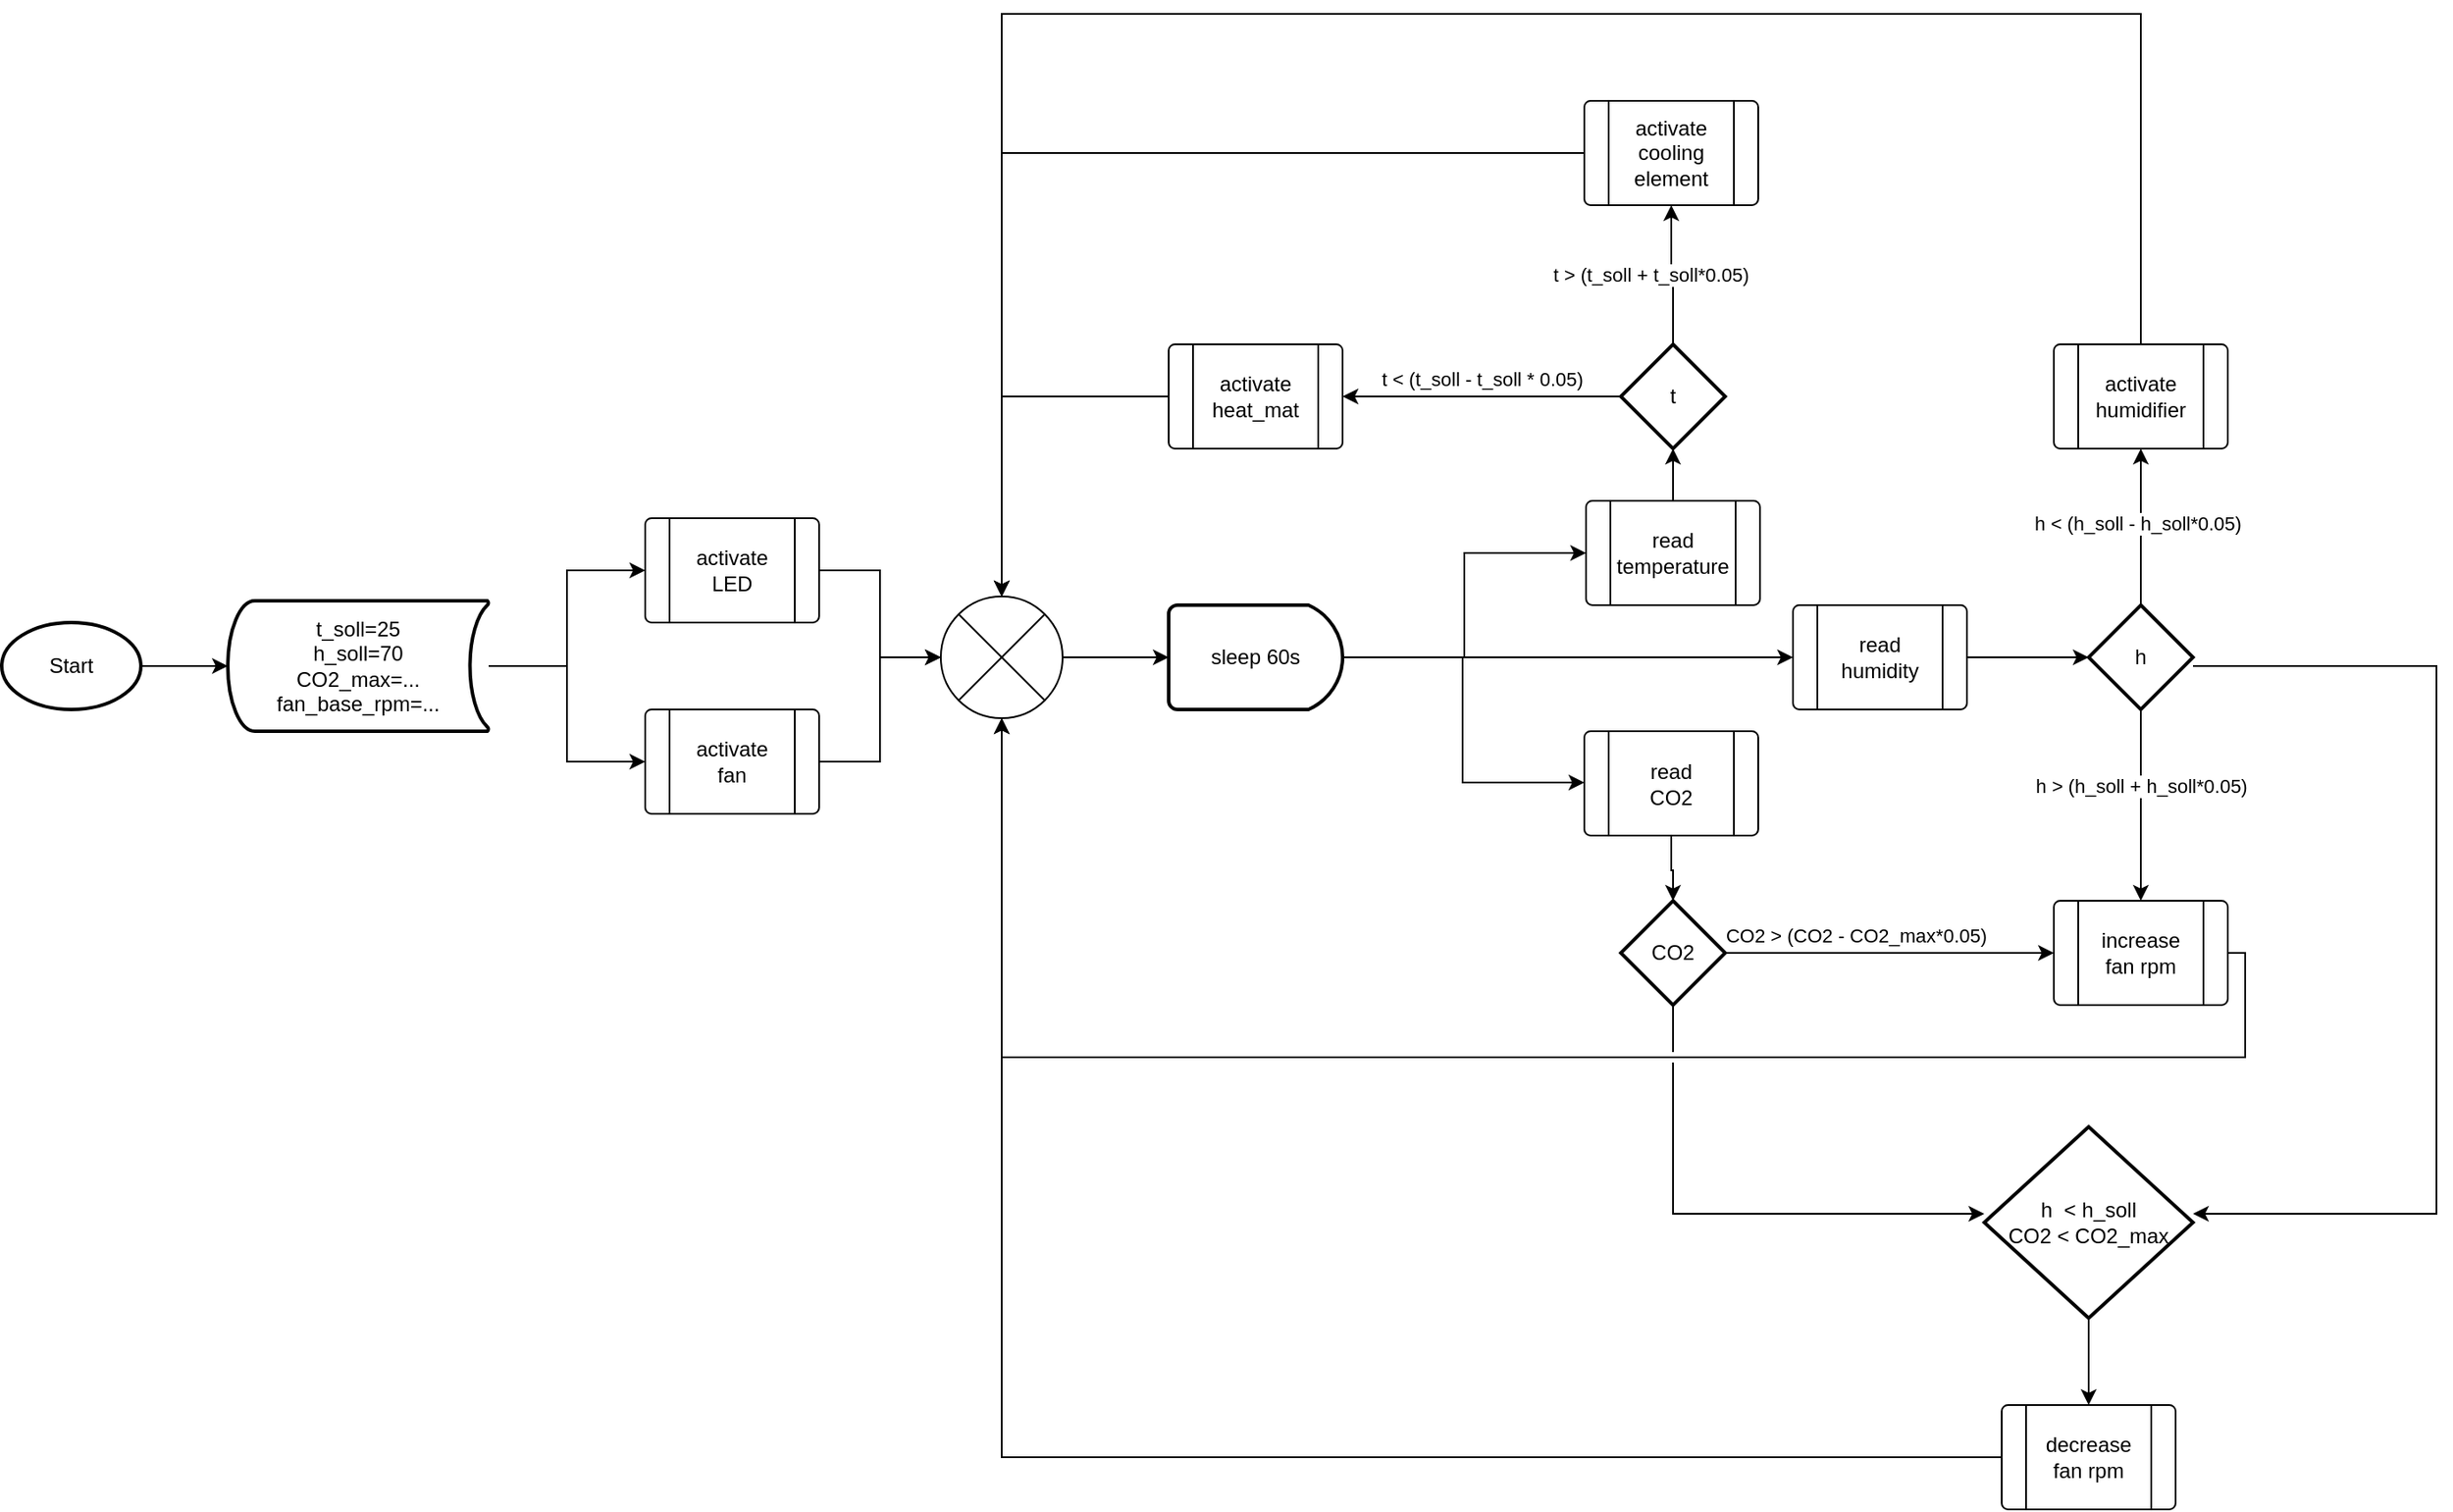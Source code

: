 <mxfile version="28.1.1">
  <diagram name="Page-1" id="ZnbLhF6lj6oXUgo7584e">
    <mxGraphModel dx="1895" dy="1740" grid="1" gridSize="10" guides="1" tooltips="1" connect="1" arrows="1" fold="1" page="1" pageScale="1" pageWidth="850" pageHeight="1100" math="0" shadow="0">
      <root>
        <mxCell id="0" />
        <mxCell id="1" parent="0" />
        <mxCell id="G6Nq_XdUGtBef1a63CYq-42" style="edgeStyle=orthogonalEdgeStyle;rounded=0;orthogonalLoop=1;jettySize=auto;html=1;" edge="1" parent="1" source="G6Nq_XdUGtBef1a63CYq-1" target="G6Nq_XdUGtBef1a63CYq-2">
          <mxGeometry relative="1" as="geometry" />
        </mxCell>
        <mxCell id="G6Nq_XdUGtBef1a63CYq-1" value="Start" style="strokeWidth=2;html=1;shape=mxgraph.flowchart.start_1;whiteSpace=wrap;" vertex="1" parent="1">
          <mxGeometry x="-560" y="240" width="80" height="50" as="geometry" />
        </mxCell>
        <mxCell id="G6Nq_XdUGtBef1a63CYq-46" style="edgeStyle=orthogonalEdgeStyle;rounded=0;orthogonalLoop=1;jettySize=auto;html=1;" edge="1" parent="1" source="G6Nq_XdUGtBef1a63CYq-2" target="G6Nq_XdUGtBef1a63CYq-44">
          <mxGeometry relative="1" as="geometry" />
        </mxCell>
        <mxCell id="G6Nq_XdUGtBef1a63CYq-47" style="edgeStyle=orthogonalEdgeStyle;rounded=0;orthogonalLoop=1;jettySize=auto;html=1;" edge="1" parent="1" source="G6Nq_XdUGtBef1a63CYq-2" target="G6Nq_XdUGtBef1a63CYq-45">
          <mxGeometry relative="1" as="geometry" />
        </mxCell>
        <mxCell id="G6Nq_XdUGtBef1a63CYq-2" value="&lt;div&gt;t_soll=25&lt;/div&gt;&lt;div&gt;h_soll=70&lt;br&gt;CO2_max=...&lt;/div&gt;fan_base_rpm=..." style="strokeWidth=2;html=1;shape=mxgraph.flowchart.stored_data;whiteSpace=wrap;" vertex="1" parent="1">
          <mxGeometry x="-430" y="227.5" width="150" height="75" as="geometry" />
        </mxCell>
        <mxCell id="G6Nq_XdUGtBef1a63CYq-10" style="edgeStyle=orthogonalEdgeStyle;rounded=0;orthogonalLoop=1;jettySize=auto;html=1;" edge="1" parent="1" source="G6Nq_XdUGtBef1a63CYq-6" target="G6Nq_XdUGtBef1a63CYq-8">
          <mxGeometry relative="1" as="geometry" />
        </mxCell>
        <mxCell id="G6Nq_XdUGtBef1a63CYq-6" value="read temperature" style="verticalLabelPosition=middle;verticalAlign=middle;html=1;shape=process;whiteSpace=wrap;rounded=1;size=0.14;arcSize=6;labelPosition=center;align=center;" vertex="1" parent="1">
          <mxGeometry x="351" y="170" width="100" height="60" as="geometry" />
        </mxCell>
        <mxCell id="G6Nq_XdUGtBef1a63CYq-14" style="edgeStyle=orthogonalEdgeStyle;rounded=0;orthogonalLoop=1;jettySize=auto;html=1;" edge="1" parent="1" source="G6Nq_XdUGtBef1a63CYq-8" target="G6Nq_XdUGtBef1a63CYq-12">
          <mxGeometry relative="1" as="geometry">
            <mxPoint x="371" y="30" as="sourcePoint" />
            <mxPoint x="291" y="30" as="targetPoint" />
          </mxGeometry>
        </mxCell>
        <mxCell id="G6Nq_XdUGtBef1a63CYq-16" value="t &amp;gt; (t_soll + t_soll*0.05)" style="edgeLabel;html=1;align=center;verticalAlign=middle;resizable=0;points=[];" vertex="1" connectable="0" parent="G6Nq_XdUGtBef1a63CYq-14">
          <mxGeometry x="-0.275" y="1" relative="1" as="geometry">
            <mxPoint x="-12" y="-11" as="offset" />
          </mxGeometry>
        </mxCell>
        <mxCell id="G6Nq_XdUGtBef1a63CYq-15" style="edgeStyle=orthogonalEdgeStyle;rounded=0;orthogonalLoop=1;jettySize=auto;html=1;" edge="1" parent="1" source="G6Nq_XdUGtBef1a63CYq-8" target="G6Nq_XdUGtBef1a63CYq-13">
          <mxGeometry relative="1" as="geometry">
            <mxPoint x="260" y="-50" as="sourcePoint" />
          </mxGeometry>
        </mxCell>
        <mxCell id="G6Nq_XdUGtBef1a63CYq-18" value="t &amp;lt; (t_soll - t_soll * 0.05)" style="edgeLabel;html=1;align=center;verticalAlign=middle;resizable=0;points=[];" vertex="1" connectable="0" parent="G6Nq_XdUGtBef1a63CYq-15">
          <mxGeometry x="-0.585" y="3" relative="1" as="geometry">
            <mxPoint x="-47" y="-13" as="offset" />
          </mxGeometry>
        </mxCell>
        <mxCell id="G6Nq_XdUGtBef1a63CYq-8" value="t" style="strokeWidth=2;html=1;shape=mxgraph.flowchart.decision;whiteSpace=wrap;" vertex="1" parent="1">
          <mxGeometry x="371" y="80" width="60" height="60" as="geometry" />
        </mxCell>
        <mxCell id="G6Nq_XdUGtBef1a63CYq-12" value="activate&lt;br&gt;cooling&lt;br&gt;element" style="verticalLabelPosition=middle;verticalAlign=middle;html=1;shape=process;whiteSpace=wrap;rounded=1;size=0.14;arcSize=6;labelPosition=center;align=center;" vertex="1" parent="1">
          <mxGeometry x="350" y="-60" width="100" height="60" as="geometry" />
        </mxCell>
        <mxCell id="G6Nq_XdUGtBef1a63CYq-13" value="activate&lt;br&gt;heat_mat" style="verticalLabelPosition=middle;verticalAlign=middle;html=1;shape=process;whiteSpace=wrap;rounded=1;size=0.14;arcSize=6;labelPosition=center;align=center;" vertex="1" parent="1">
          <mxGeometry x="111" y="80" width="100" height="60" as="geometry" />
        </mxCell>
        <mxCell id="G6Nq_XdUGtBef1a63CYq-22" style="edgeStyle=orthogonalEdgeStyle;rounded=0;orthogonalLoop=1;jettySize=auto;html=1;" edge="1" parent="1" source="G6Nq_XdUGtBef1a63CYq-19" target="G6Nq_XdUGtBef1a63CYq-21">
          <mxGeometry relative="1" as="geometry" />
        </mxCell>
        <mxCell id="G6Nq_XdUGtBef1a63CYq-19" value="read humidity" style="verticalLabelPosition=middle;verticalAlign=middle;html=1;shape=process;whiteSpace=wrap;rounded=1;size=0.14;arcSize=6;labelPosition=center;align=center;" vertex="1" parent="1">
          <mxGeometry x="470" y="230" width="100" height="60" as="geometry" />
        </mxCell>
        <mxCell id="G6Nq_XdUGtBef1a63CYq-25" style="edgeStyle=orthogonalEdgeStyle;rounded=0;orthogonalLoop=1;jettySize=auto;html=1;" edge="1" parent="1" source="G6Nq_XdUGtBef1a63CYq-21" target="G6Nq_XdUGtBef1a63CYq-24">
          <mxGeometry relative="1" as="geometry" />
        </mxCell>
        <mxCell id="G6Nq_XdUGtBef1a63CYq-26" value="h &amp;lt; (h_soll - h_soll*0.05)" style="edgeLabel;html=1;align=center;verticalAlign=middle;resizable=0;points=[];" vertex="1" connectable="0" parent="G6Nq_XdUGtBef1a63CYq-25">
          <mxGeometry x="0.054" y="2" relative="1" as="geometry">
            <mxPoint as="offset" />
          </mxGeometry>
        </mxCell>
        <mxCell id="G6Nq_XdUGtBef1a63CYq-28" style="edgeStyle=orthogonalEdgeStyle;rounded=0;orthogonalLoop=1;jettySize=auto;html=1;" edge="1" parent="1" source="G6Nq_XdUGtBef1a63CYq-21" target="G6Nq_XdUGtBef1a63CYq-27">
          <mxGeometry relative="1" as="geometry" />
        </mxCell>
        <mxCell id="G6Nq_XdUGtBef1a63CYq-29" value="h &amp;gt; (h_soll + h_soll*0.05)" style="edgeLabel;html=1;align=center;verticalAlign=middle;resizable=0;points=[];" vertex="1" connectable="0" parent="G6Nq_XdUGtBef1a63CYq-28">
          <mxGeometry x="-0.2" relative="1" as="geometry">
            <mxPoint as="offset" />
          </mxGeometry>
        </mxCell>
        <mxCell id="G6Nq_XdUGtBef1a63CYq-38" style="edgeStyle=orthogonalEdgeStyle;rounded=0;orthogonalLoop=1;jettySize=auto;html=1;" edge="1" parent="1" source="G6Nq_XdUGtBef1a63CYq-21" target="G6Nq_XdUGtBef1a63CYq-40">
          <mxGeometry relative="1" as="geometry">
            <mxPoint x="800" y="650" as="targetPoint" />
            <Array as="points">
              <mxPoint x="840" y="265" />
              <mxPoint x="840" y="580" />
            </Array>
          </mxGeometry>
        </mxCell>
        <mxCell id="G6Nq_XdUGtBef1a63CYq-21" value="h" style="strokeWidth=2;html=1;shape=mxgraph.flowchart.decision;whiteSpace=wrap;" vertex="1" parent="1">
          <mxGeometry x="640" y="230" width="60" height="60" as="geometry" />
        </mxCell>
        <mxCell id="G6Nq_XdUGtBef1a63CYq-24" value="activate&lt;br&gt;humidifier" style="verticalLabelPosition=middle;verticalAlign=middle;html=1;shape=process;whiteSpace=wrap;rounded=1;size=0.14;arcSize=6;labelPosition=center;align=center;" vertex="1" parent="1">
          <mxGeometry x="620" y="80" width="100" height="60" as="geometry" />
        </mxCell>
        <mxCell id="G6Nq_XdUGtBef1a63CYq-58" style="edgeStyle=orthogonalEdgeStyle;rounded=0;orthogonalLoop=1;jettySize=auto;html=1;entryX=0.5;entryY=1;entryDx=0;entryDy=0;entryPerimeter=0;jumpStyle=arc;jumpSize=20;" edge="1" parent="1" source="G6Nq_XdUGtBef1a63CYq-27" target="G6Nq_XdUGtBef1a63CYq-48">
          <mxGeometry relative="1" as="geometry">
            <mxPoint x="305.294" y="360" as="targetPoint" />
            <Array as="points">
              <mxPoint x="730" y="430" />
              <mxPoint x="730" y="490" />
              <mxPoint x="15" y="490" />
            </Array>
          </mxGeometry>
        </mxCell>
        <mxCell id="G6Nq_XdUGtBef1a63CYq-27" value="increase&lt;br&gt;fan rpm" style="verticalLabelPosition=middle;verticalAlign=middle;html=1;shape=process;whiteSpace=wrap;rounded=1;size=0.14;arcSize=6;labelPosition=center;align=center;" vertex="1" parent="1">
          <mxGeometry x="620" y="400" width="100" height="60" as="geometry" />
        </mxCell>
        <mxCell id="G6Nq_XdUGtBef1a63CYq-33" style="edgeStyle=orthogonalEdgeStyle;rounded=0;orthogonalLoop=1;jettySize=auto;html=1;" edge="1" parent="1" source="G6Nq_XdUGtBef1a63CYq-30" target="G6Nq_XdUGtBef1a63CYq-32">
          <mxGeometry relative="1" as="geometry" />
        </mxCell>
        <mxCell id="G6Nq_XdUGtBef1a63CYq-30" value="read&lt;br&gt;CO2" style="verticalLabelPosition=middle;verticalAlign=middle;html=1;shape=process;whiteSpace=wrap;rounded=1;size=0.14;arcSize=6;labelPosition=center;align=center;" vertex="1" parent="1">
          <mxGeometry x="350" y="302.5" width="100" height="60" as="geometry" />
        </mxCell>
        <mxCell id="G6Nq_XdUGtBef1a63CYq-34" style="edgeStyle=orthogonalEdgeStyle;rounded=0;orthogonalLoop=1;jettySize=auto;html=1;" edge="1" parent="1" source="G6Nq_XdUGtBef1a63CYq-32" target="G6Nq_XdUGtBef1a63CYq-27">
          <mxGeometry relative="1" as="geometry" />
        </mxCell>
        <mxCell id="G6Nq_XdUGtBef1a63CYq-35" value="CO2 &amp;gt; (CO2 - CO2_max*0.05)" style="edgeLabel;html=1;align=center;verticalAlign=middle;resizable=0;points=[];" vertex="1" connectable="0" parent="G6Nq_XdUGtBef1a63CYq-34">
          <mxGeometry x="-0.51" y="2" relative="1" as="geometry">
            <mxPoint x="28" y="-8" as="offset" />
          </mxGeometry>
        </mxCell>
        <mxCell id="G6Nq_XdUGtBef1a63CYq-39" style="edgeStyle=orthogonalEdgeStyle;rounded=0;orthogonalLoop=1;jettySize=auto;html=1;jumpStyle=gap;" edge="1" parent="1" source="G6Nq_XdUGtBef1a63CYq-32" target="G6Nq_XdUGtBef1a63CYq-40">
          <mxGeometry relative="1" as="geometry">
            <mxPoint x="660" y="650" as="targetPoint" />
            <Array as="points">
              <mxPoint x="401" y="580" />
            </Array>
          </mxGeometry>
        </mxCell>
        <mxCell id="G6Nq_XdUGtBef1a63CYq-32" value="CO2" style="strokeWidth=2;html=1;shape=mxgraph.flowchart.decision;whiteSpace=wrap;" vertex="1" parent="1">
          <mxGeometry x="371" y="400" width="60" height="60" as="geometry" />
        </mxCell>
        <mxCell id="G6Nq_XdUGtBef1a63CYq-36" value="decrease&lt;br&gt;fan rpm" style="verticalLabelPosition=middle;verticalAlign=middle;html=1;shape=process;whiteSpace=wrap;rounded=1;size=0.14;arcSize=6;labelPosition=center;align=center;" vertex="1" parent="1">
          <mxGeometry x="590" y="690" width="100" height="60" as="geometry" />
        </mxCell>
        <mxCell id="G6Nq_XdUGtBef1a63CYq-41" style="edgeStyle=orthogonalEdgeStyle;rounded=0;orthogonalLoop=1;jettySize=auto;html=1;" edge="1" parent="1" source="G6Nq_XdUGtBef1a63CYq-40" target="G6Nq_XdUGtBef1a63CYq-36">
          <mxGeometry relative="1" as="geometry" />
        </mxCell>
        <mxCell id="G6Nq_XdUGtBef1a63CYq-40" value="h&amp;nbsp; &amp;lt; h_soll&lt;br&gt;CO2 &amp;lt; CO2_max" style="strokeWidth=2;html=1;shape=mxgraph.flowchart.decision;whiteSpace=wrap;" vertex="1" parent="1">
          <mxGeometry x="580" y="530" width="120" height="110" as="geometry" />
        </mxCell>
        <mxCell id="G6Nq_XdUGtBef1a63CYq-49" style="edgeStyle=orthogonalEdgeStyle;rounded=0;orthogonalLoop=1;jettySize=auto;html=1;" edge="1" parent="1" source="G6Nq_XdUGtBef1a63CYq-44" target="G6Nq_XdUGtBef1a63CYq-48">
          <mxGeometry relative="1" as="geometry" />
        </mxCell>
        <mxCell id="G6Nq_XdUGtBef1a63CYq-44" value="activate&lt;br&gt;LED" style="verticalLabelPosition=middle;verticalAlign=middle;html=1;shape=process;whiteSpace=wrap;rounded=1;size=0.14;arcSize=6;labelPosition=center;align=center;" vertex="1" parent="1">
          <mxGeometry x="-190" y="180" width="100" height="60" as="geometry" />
        </mxCell>
        <mxCell id="G6Nq_XdUGtBef1a63CYq-45" value="activate&lt;br&gt;fan" style="verticalLabelPosition=middle;verticalAlign=middle;html=1;shape=process;whiteSpace=wrap;rounded=1;size=0.14;arcSize=6;labelPosition=center;align=center;" vertex="1" parent="1">
          <mxGeometry x="-190" y="290" width="100" height="60" as="geometry" />
        </mxCell>
        <mxCell id="G6Nq_XdUGtBef1a63CYq-60" style="edgeStyle=orthogonalEdgeStyle;rounded=0;orthogonalLoop=1;jettySize=auto;html=1;" edge="1" parent="1" source="G6Nq_XdUGtBef1a63CYq-48" target="G6Nq_XdUGtBef1a63CYq-59">
          <mxGeometry relative="1" as="geometry" />
        </mxCell>
        <mxCell id="G6Nq_XdUGtBef1a63CYq-48" value="" style="verticalLabelPosition=bottom;verticalAlign=top;html=1;shape=mxgraph.flowchart.or;" vertex="1" parent="1">
          <mxGeometry x="-20" y="225" width="70" height="70" as="geometry" />
        </mxCell>
        <mxCell id="G6Nq_XdUGtBef1a63CYq-50" style="edgeStyle=orthogonalEdgeStyle;rounded=0;orthogonalLoop=1;jettySize=auto;html=1;entryX=0;entryY=0.5;entryDx=0;entryDy=0;entryPerimeter=0;" edge="1" parent="1" source="G6Nq_XdUGtBef1a63CYq-45" target="G6Nq_XdUGtBef1a63CYq-48">
          <mxGeometry relative="1" as="geometry" />
        </mxCell>
        <mxCell id="G6Nq_XdUGtBef1a63CYq-54" style="edgeStyle=orthogonalEdgeStyle;rounded=0;orthogonalLoop=1;jettySize=auto;html=1;entryX=0.5;entryY=0;entryDx=0;entryDy=0;entryPerimeter=0;" edge="1" parent="1" source="G6Nq_XdUGtBef1a63CYq-13" target="G6Nq_XdUGtBef1a63CYq-48">
          <mxGeometry relative="1" as="geometry" />
        </mxCell>
        <mxCell id="G6Nq_XdUGtBef1a63CYq-55" style="edgeStyle=orthogonalEdgeStyle;rounded=0;orthogonalLoop=1;jettySize=auto;html=1;entryX=0.5;entryY=0;entryDx=0;entryDy=0;entryPerimeter=0;" edge="1" parent="1" source="G6Nq_XdUGtBef1a63CYq-12" target="G6Nq_XdUGtBef1a63CYq-48">
          <mxGeometry relative="1" as="geometry" />
        </mxCell>
        <mxCell id="G6Nq_XdUGtBef1a63CYq-56" style="edgeStyle=orthogonalEdgeStyle;rounded=0;orthogonalLoop=1;jettySize=auto;html=1;entryX=0.5;entryY=0;entryDx=0;entryDy=0;entryPerimeter=0;" edge="1" parent="1" source="G6Nq_XdUGtBef1a63CYq-24" target="G6Nq_XdUGtBef1a63CYq-48">
          <mxGeometry relative="1" as="geometry">
            <Array as="points">
              <mxPoint x="670" y="-110" />
              <mxPoint x="15" y="-110" />
            </Array>
          </mxGeometry>
        </mxCell>
        <mxCell id="G6Nq_XdUGtBef1a63CYq-57" style="edgeStyle=orthogonalEdgeStyle;rounded=0;orthogonalLoop=1;jettySize=auto;html=1;entryX=0.5;entryY=1;entryDx=0;entryDy=0;entryPerimeter=0;" edge="1" parent="1" source="G6Nq_XdUGtBef1a63CYq-36" target="G6Nq_XdUGtBef1a63CYq-48">
          <mxGeometry relative="1" as="geometry" />
        </mxCell>
        <mxCell id="G6Nq_XdUGtBef1a63CYq-61" style="edgeStyle=orthogonalEdgeStyle;rounded=0;orthogonalLoop=1;jettySize=auto;html=1;" edge="1" parent="1" source="G6Nq_XdUGtBef1a63CYq-59" target="G6Nq_XdUGtBef1a63CYq-6">
          <mxGeometry relative="1" as="geometry" />
        </mxCell>
        <mxCell id="G6Nq_XdUGtBef1a63CYq-62" style="edgeStyle=orthogonalEdgeStyle;rounded=0;orthogonalLoop=1;jettySize=auto;html=1;" edge="1" parent="1" source="G6Nq_XdUGtBef1a63CYq-59" target="G6Nq_XdUGtBef1a63CYq-30">
          <mxGeometry relative="1" as="geometry">
            <Array as="points">
              <mxPoint x="280" y="260" />
              <mxPoint x="280" y="332" />
            </Array>
          </mxGeometry>
        </mxCell>
        <mxCell id="G6Nq_XdUGtBef1a63CYq-63" style="edgeStyle=orthogonalEdgeStyle;rounded=0;orthogonalLoop=1;jettySize=auto;html=1;" edge="1" parent="1" source="G6Nq_XdUGtBef1a63CYq-59" target="G6Nq_XdUGtBef1a63CYq-19">
          <mxGeometry relative="1" as="geometry" />
        </mxCell>
        <mxCell id="G6Nq_XdUGtBef1a63CYq-59" value="sleep 60s" style="strokeWidth=2;html=1;shape=mxgraph.flowchart.delay;whiteSpace=wrap;" vertex="1" parent="1">
          <mxGeometry x="111" y="230" width="100" height="60" as="geometry" />
        </mxCell>
      </root>
    </mxGraphModel>
  </diagram>
</mxfile>
